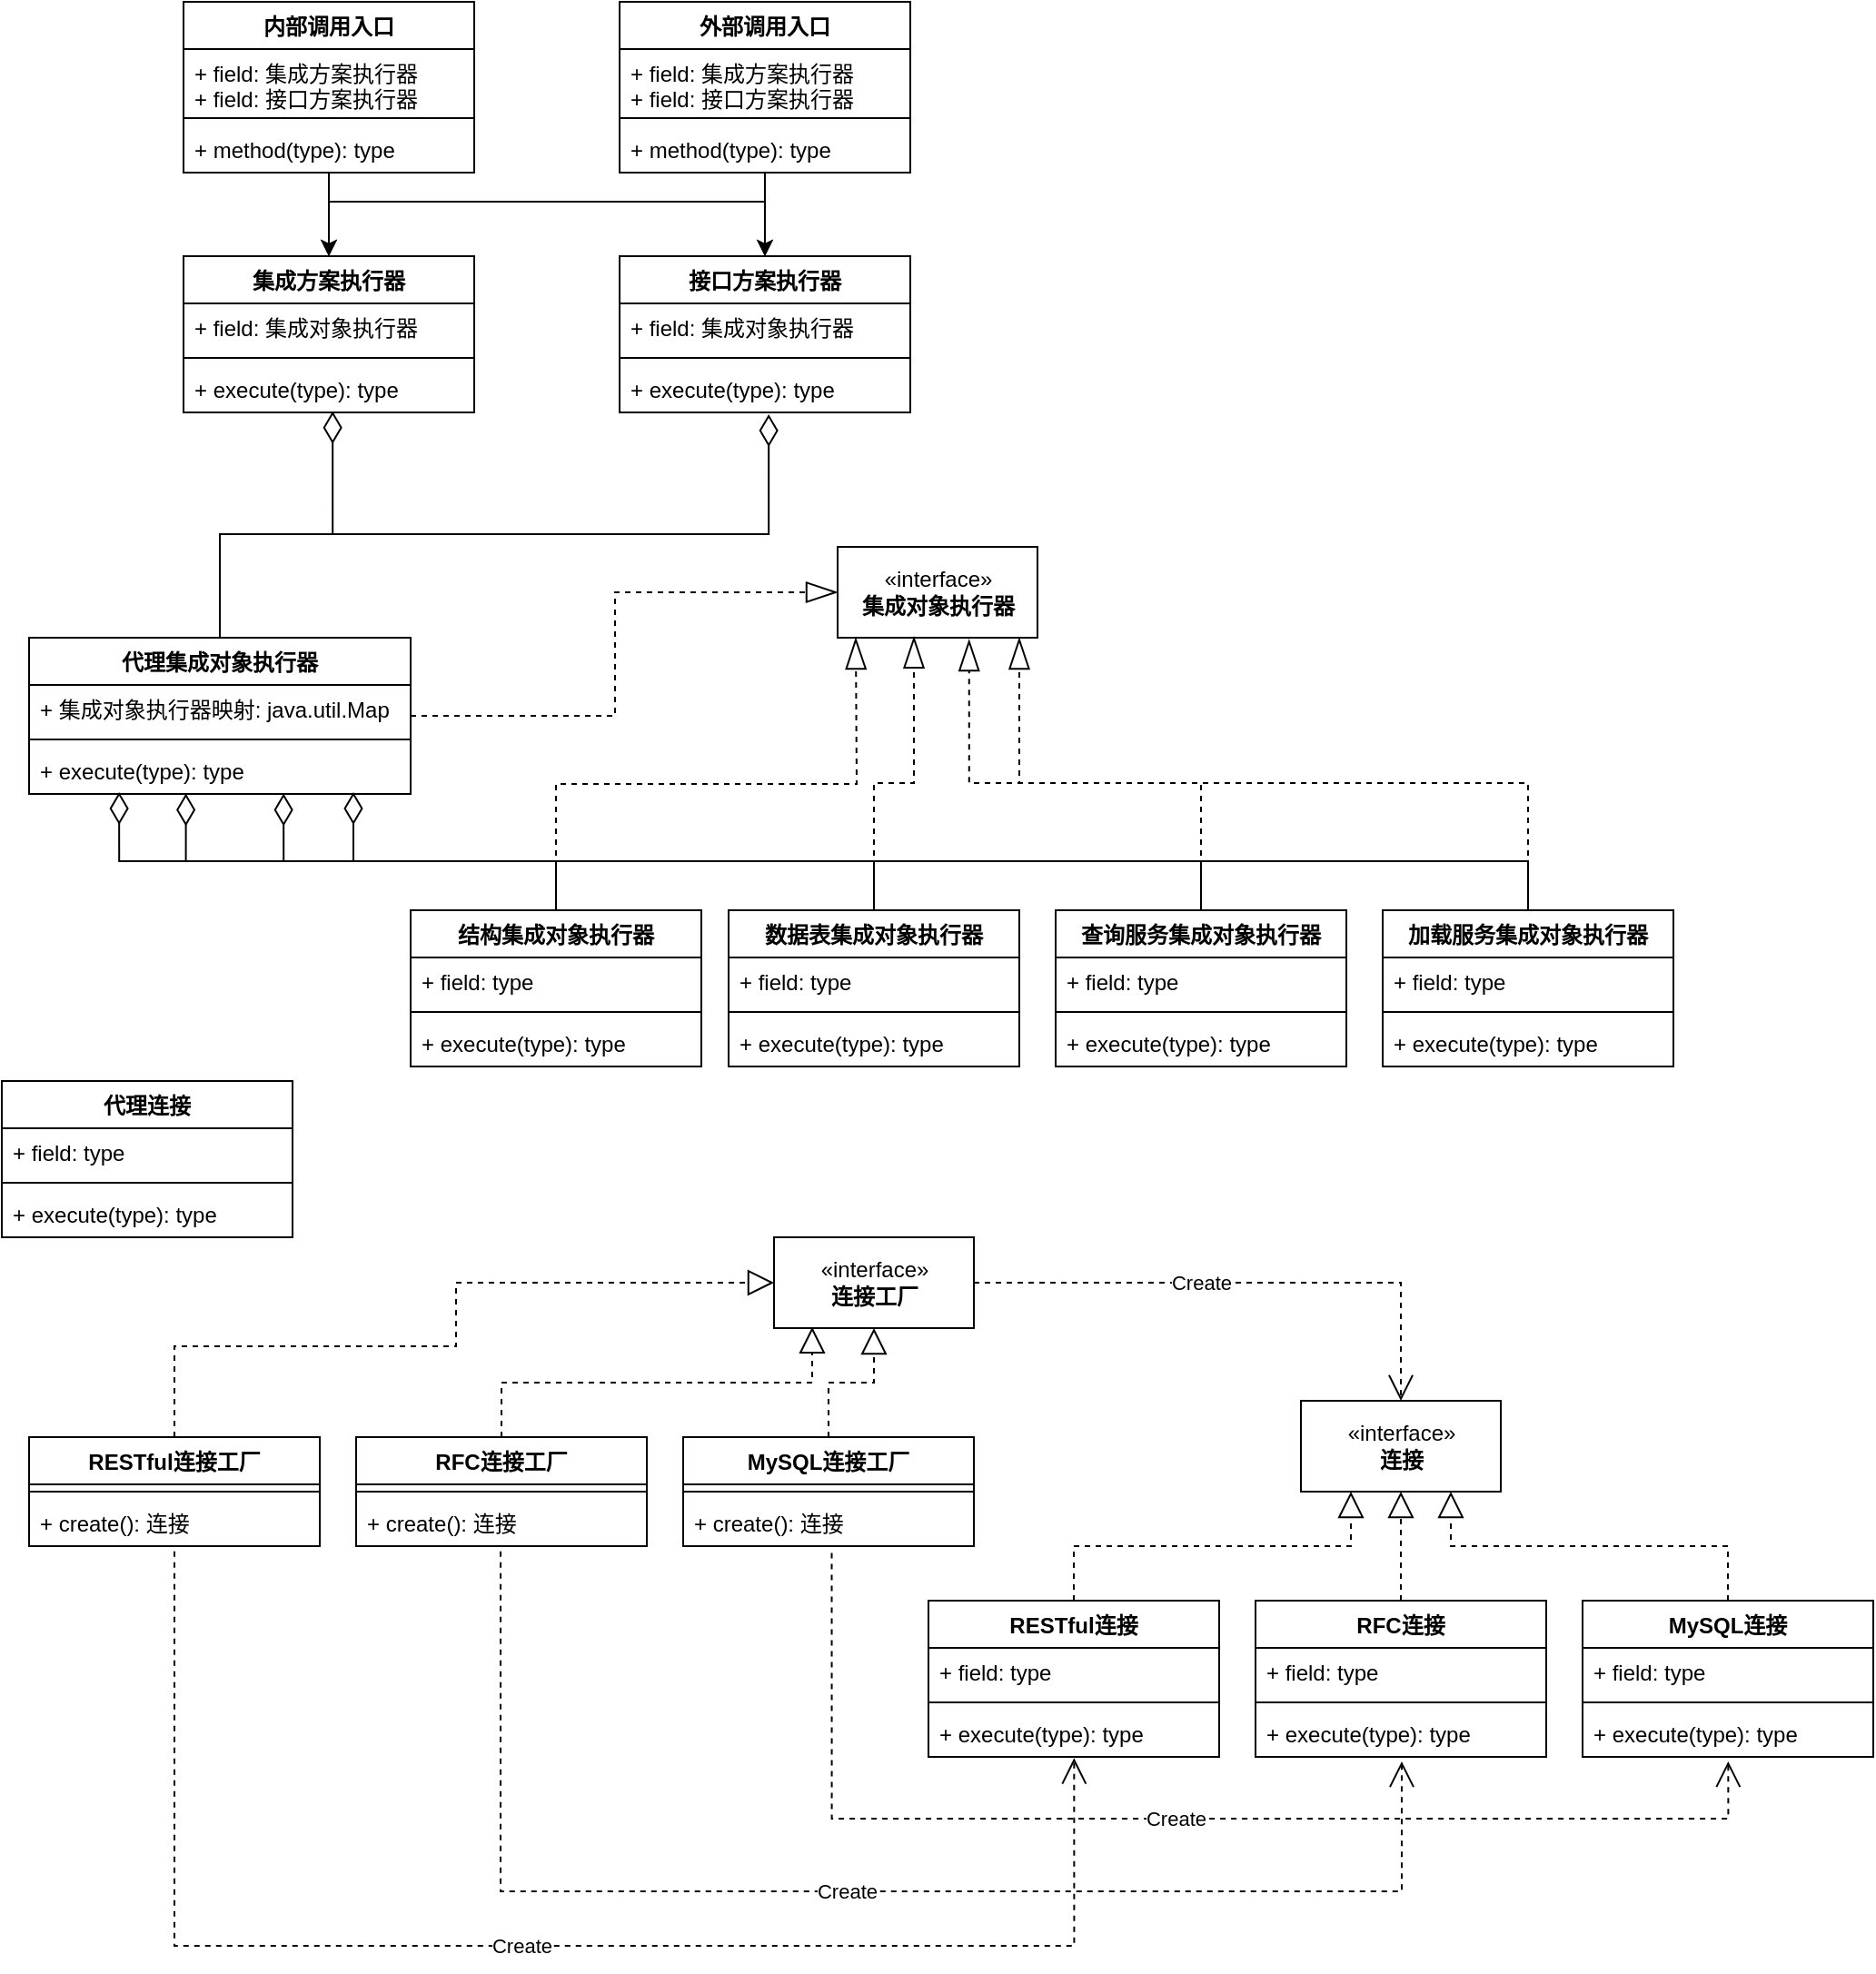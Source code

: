 <mxfile version="20.0.4" type="github">
  <diagram id="oWcdZRQ7xZrGSE6Tlrnx" name="第 1 页">
    <mxGraphModel dx="1038" dy="547" grid="1" gridSize="10" guides="1" tooltips="1" connect="1" arrows="1" fold="1" page="1" pageScale="1" pageWidth="1654" pageHeight="1169" math="0" shadow="0">
      <root>
        <mxCell id="0" />
        <mxCell id="1" parent="0" />
        <mxCell id="QDC6DLgOSGsQadJOwINI-77" style="edgeStyle=orthogonalEdgeStyle;rounded=0;orthogonalLoop=1;jettySize=auto;html=1;entryX=0.5;entryY=0;entryDx=0;entryDy=0;" edge="1" parent="1" source="QDC6DLgOSGsQadJOwINI-14" target="QDC6DLgOSGsQadJOwINI-22">
          <mxGeometry relative="1" as="geometry" />
        </mxCell>
        <mxCell id="QDC6DLgOSGsQadJOwINI-78" style="edgeStyle=orthogonalEdgeStyle;rounded=0;orthogonalLoop=1;jettySize=auto;html=1;entryX=0.5;entryY=0;entryDx=0;entryDy=0;" edge="1" parent="1" source="QDC6DLgOSGsQadJOwINI-14" target="QDC6DLgOSGsQadJOwINI-26">
          <mxGeometry relative="1" as="geometry">
            <Array as="points">
              <mxPoint x="220" y="190" />
              <mxPoint x="460" y="190" />
            </Array>
          </mxGeometry>
        </mxCell>
        <mxCell id="QDC6DLgOSGsQadJOwINI-14" value="内部调用入口" style="swimlane;fontStyle=1;align=center;verticalAlign=top;childLayout=stackLayout;horizontal=1;startSize=26;horizontalStack=0;resizeParent=1;resizeParentMax=0;resizeLast=0;collapsible=1;marginBottom=0;" vertex="1" parent="1">
          <mxGeometry x="140" y="80" width="160" height="94" as="geometry" />
        </mxCell>
        <mxCell id="QDC6DLgOSGsQadJOwINI-15" value="+ field: 集成方案执行器&#xa;+ field: 接口方案执行器" style="text;strokeColor=none;fillColor=none;align=left;verticalAlign=top;spacingLeft=4;spacingRight=4;overflow=hidden;rotatable=0;points=[[0,0.5],[1,0.5]];portConstraint=eastwest;" vertex="1" parent="QDC6DLgOSGsQadJOwINI-14">
          <mxGeometry y="26" width="160" height="34" as="geometry" />
        </mxCell>
        <mxCell id="QDC6DLgOSGsQadJOwINI-16" value="" style="line;strokeWidth=1;fillColor=none;align=left;verticalAlign=middle;spacingTop=-1;spacingLeft=3;spacingRight=3;rotatable=0;labelPosition=right;points=[];portConstraint=eastwest;" vertex="1" parent="QDC6DLgOSGsQadJOwINI-14">
          <mxGeometry y="60" width="160" height="8" as="geometry" />
        </mxCell>
        <mxCell id="QDC6DLgOSGsQadJOwINI-17" value="+ method(type): type" style="text;strokeColor=none;fillColor=none;align=left;verticalAlign=top;spacingLeft=4;spacingRight=4;overflow=hidden;rotatable=0;points=[[0,0.5],[1,0.5]];portConstraint=eastwest;" vertex="1" parent="QDC6DLgOSGsQadJOwINI-14">
          <mxGeometry y="68" width="160" height="26" as="geometry" />
        </mxCell>
        <mxCell id="QDC6DLgOSGsQadJOwINI-79" style="edgeStyle=orthogonalEdgeStyle;rounded=0;orthogonalLoop=1;jettySize=auto;html=1;entryX=0.5;entryY=0;entryDx=0;entryDy=0;" edge="1" parent="1" source="QDC6DLgOSGsQadJOwINI-18" target="QDC6DLgOSGsQadJOwINI-26">
          <mxGeometry relative="1" as="geometry" />
        </mxCell>
        <mxCell id="QDC6DLgOSGsQadJOwINI-80" style="edgeStyle=orthogonalEdgeStyle;rounded=0;orthogonalLoop=1;jettySize=auto;html=1;entryX=0.5;entryY=0;entryDx=0;entryDy=0;" edge="1" parent="1" source="QDC6DLgOSGsQadJOwINI-18" target="QDC6DLgOSGsQadJOwINI-22">
          <mxGeometry relative="1" as="geometry">
            <Array as="points">
              <mxPoint x="460" y="190" />
              <mxPoint x="220" y="190" />
            </Array>
          </mxGeometry>
        </mxCell>
        <mxCell id="QDC6DLgOSGsQadJOwINI-18" value="外部调用入口" style="swimlane;fontStyle=1;align=center;verticalAlign=top;childLayout=stackLayout;horizontal=1;startSize=26;horizontalStack=0;resizeParent=1;resizeParentMax=0;resizeLast=0;collapsible=1;marginBottom=0;" vertex="1" parent="1">
          <mxGeometry x="380" y="80" width="160" height="94" as="geometry" />
        </mxCell>
        <mxCell id="QDC6DLgOSGsQadJOwINI-19" value="+ field: 集成方案执行器&#xa;+ field: 接口方案执行器" style="text;strokeColor=none;fillColor=none;align=left;verticalAlign=top;spacingLeft=4;spacingRight=4;overflow=hidden;rotatable=0;points=[[0,0.5],[1,0.5]];portConstraint=eastwest;" vertex="1" parent="QDC6DLgOSGsQadJOwINI-18">
          <mxGeometry y="26" width="160" height="34" as="geometry" />
        </mxCell>
        <mxCell id="QDC6DLgOSGsQadJOwINI-20" value="" style="line;strokeWidth=1;fillColor=none;align=left;verticalAlign=middle;spacingTop=-1;spacingLeft=3;spacingRight=3;rotatable=0;labelPosition=right;points=[];portConstraint=eastwest;" vertex="1" parent="QDC6DLgOSGsQadJOwINI-18">
          <mxGeometry y="60" width="160" height="8" as="geometry" />
        </mxCell>
        <mxCell id="QDC6DLgOSGsQadJOwINI-21" value="+ method(type): type" style="text;strokeColor=none;fillColor=none;align=left;verticalAlign=top;spacingLeft=4;spacingRight=4;overflow=hidden;rotatable=0;points=[[0,0.5],[1,0.5]];portConstraint=eastwest;" vertex="1" parent="QDC6DLgOSGsQadJOwINI-18">
          <mxGeometry y="68" width="160" height="26" as="geometry" />
        </mxCell>
        <mxCell id="QDC6DLgOSGsQadJOwINI-22" value="集成方案执行器" style="swimlane;fontStyle=1;align=center;verticalAlign=top;childLayout=stackLayout;horizontal=1;startSize=26;horizontalStack=0;resizeParent=1;resizeParentMax=0;resizeLast=0;collapsible=1;marginBottom=0;" vertex="1" parent="1">
          <mxGeometry x="140" y="220" width="160" height="86" as="geometry" />
        </mxCell>
        <mxCell id="QDC6DLgOSGsQadJOwINI-23" value="+ field: 集成对象执行器" style="text;strokeColor=none;fillColor=none;align=left;verticalAlign=top;spacingLeft=4;spacingRight=4;overflow=hidden;rotatable=0;points=[[0,0.5],[1,0.5]];portConstraint=eastwest;" vertex="1" parent="QDC6DLgOSGsQadJOwINI-22">
          <mxGeometry y="26" width="160" height="26" as="geometry" />
        </mxCell>
        <mxCell id="QDC6DLgOSGsQadJOwINI-24" value="" style="line;strokeWidth=1;fillColor=none;align=left;verticalAlign=middle;spacingTop=-1;spacingLeft=3;spacingRight=3;rotatable=0;labelPosition=right;points=[];portConstraint=eastwest;" vertex="1" parent="QDC6DLgOSGsQadJOwINI-22">
          <mxGeometry y="52" width="160" height="8" as="geometry" />
        </mxCell>
        <mxCell id="QDC6DLgOSGsQadJOwINI-25" value="+ execute(type): type" style="text;strokeColor=none;fillColor=none;align=left;verticalAlign=top;spacingLeft=4;spacingRight=4;overflow=hidden;rotatable=0;points=[[0,0.5],[1,0.5]];portConstraint=eastwest;" vertex="1" parent="QDC6DLgOSGsQadJOwINI-22">
          <mxGeometry y="60" width="160" height="26" as="geometry" />
        </mxCell>
        <mxCell id="QDC6DLgOSGsQadJOwINI-26" value="接口方案执行器" style="swimlane;fontStyle=1;align=center;verticalAlign=top;childLayout=stackLayout;horizontal=1;startSize=26;horizontalStack=0;resizeParent=1;resizeParentMax=0;resizeLast=0;collapsible=1;marginBottom=0;" vertex="1" parent="1">
          <mxGeometry x="380" y="220" width="160" height="86" as="geometry" />
        </mxCell>
        <mxCell id="QDC6DLgOSGsQadJOwINI-27" value="+ field: 集成对象执行器" style="text;strokeColor=none;fillColor=none;align=left;verticalAlign=top;spacingLeft=4;spacingRight=4;overflow=hidden;rotatable=0;points=[[0,0.5],[1,0.5]];portConstraint=eastwest;" vertex="1" parent="QDC6DLgOSGsQadJOwINI-26">
          <mxGeometry y="26" width="160" height="26" as="geometry" />
        </mxCell>
        <mxCell id="QDC6DLgOSGsQadJOwINI-28" value="" style="line;strokeWidth=1;fillColor=none;align=left;verticalAlign=middle;spacingTop=-1;spacingLeft=3;spacingRight=3;rotatable=0;labelPosition=right;points=[];portConstraint=eastwest;" vertex="1" parent="QDC6DLgOSGsQadJOwINI-26">
          <mxGeometry y="52" width="160" height="8" as="geometry" />
        </mxCell>
        <mxCell id="QDC6DLgOSGsQadJOwINI-29" value="+ execute(type): type" style="text;strokeColor=none;fillColor=none;align=left;verticalAlign=top;spacingLeft=4;spacingRight=4;overflow=hidden;rotatable=0;points=[[0,0.5],[1,0.5]];portConstraint=eastwest;" vertex="1" parent="QDC6DLgOSGsQadJOwINI-26">
          <mxGeometry y="60" width="160" height="26" as="geometry" />
        </mxCell>
        <mxCell id="QDC6DLgOSGsQadJOwINI-121" style="edgeStyle=orthogonalEdgeStyle;rounded=0;orthogonalLoop=1;jettySize=auto;html=1;entryX=0;entryY=0.5;entryDx=0;entryDy=0;endArrow=blockThin;endFill=0;endSize=15;dashed=1;" edge="1" parent="1" source="QDC6DLgOSGsQadJOwINI-54" target="QDC6DLgOSGsQadJOwINI-81">
          <mxGeometry relative="1" as="geometry" />
        </mxCell>
        <mxCell id="QDC6DLgOSGsQadJOwINI-128" style="edgeStyle=orthogonalEdgeStyle;rounded=0;orthogonalLoop=1;jettySize=auto;html=1;entryX=0.513;entryY=1.038;entryDx=0;entryDy=0;entryPerimeter=0;endArrow=diamondThin;endFill=0;endSize=15;" edge="1" parent="1" source="QDC6DLgOSGsQadJOwINI-54" target="QDC6DLgOSGsQadJOwINI-29">
          <mxGeometry relative="1" as="geometry" />
        </mxCell>
        <mxCell id="QDC6DLgOSGsQadJOwINI-129" style="edgeStyle=orthogonalEdgeStyle;rounded=0;orthogonalLoop=1;jettySize=auto;html=1;entryX=0.513;entryY=0.977;entryDx=0;entryDy=0;entryPerimeter=0;endArrow=diamondThin;endFill=0;endSize=15;" edge="1" parent="1" source="QDC6DLgOSGsQadJOwINI-54" target="QDC6DLgOSGsQadJOwINI-25">
          <mxGeometry relative="1" as="geometry" />
        </mxCell>
        <mxCell id="QDC6DLgOSGsQadJOwINI-54" value="代理集成对象执行器" style="swimlane;fontStyle=1;align=center;verticalAlign=top;childLayout=stackLayout;horizontal=1;startSize=26;horizontalStack=0;resizeParent=1;resizeParentMax=0;resizeLast=0;collapsible=1;marginBottom=0;" vertex="1" parent="1">
          <mxGeometry x="55" y="430" width="210" height="86" as="geometry" />
        </mxCell>
        <mxCell id="QDC6DLgOSGsQadJOwINI-55" value="+ 集成对象执行器映射: java.util.Map" style="text;strokeColor=none;fillColor=none;align=left;verticalAlign=top;spacingLeft=4;spacingRight=4;overflow=hidden;rotatable=0;points=[[0,0.5],[1,0.5]];portConstraint=eastwest;" vertex="1" parent="QDC6DLgOSGsQadJOwINI-54">
          <mxGeometry y="26" width="210" height="26" as="geometry" />
        </mxCell>
        <mxCell id="QDC6DLgOSGsQadJOwINI-56" value="" style="line;strokeWidth=1;fillColor=none;align=left;verticalAlign=middle;spacingTop=-1;spacingLeft=3;spacingRight=3;rotatable=0;labelPosition=right;points=[];portConstraint=eastwest;" vertex="1" parent="QDC6DLgOSGsQadJOwINI-54">
          <mxGeometry y="52" width="210" height="8" as="geometry" />
        </mxCell>
        <mxCell id="QDC6DLgOSGsQadJOwINI-57" value="+ execute(type): type" style="text;strokeColor=none;fillColor=none;align=left;verticalAlign=top;spacingLeft=4;spacingRight=4;overflow=hidden;rotatable=0;points=[[0,0.5],[1,0.5]];portConstraint=eastwest;" vertex="1" parent="QDC6DLgOSGsQadJOwINI-54">
          <mxGeometry y="60" width="210" height="26" as="geometry" />
        </mxCell>
        <mxCell id="QDC6DLgOSGsQadJOwINI-81" value="«interface»&lt;br&gt;&lt;b&gt;集成对象执行器&lt;/b&gt;" style="html=1;" vertex="1" parent="1">
          <mxGeometry x="500" y="380" width="110" height="50" as="geometry" />
        </mxCell>
        <mxCell id="QDC6DLgOSGsQadJOwINI-116" style="edgeStyle=orthogonalEdgeStyle;rounded=0;orthogonalLoop=1;jettySize=auto;html=1;entryX=0.236;entryY=0.962;entryDx=0;entryDy=0;entryPerimeter=0;endArrow=diamondThin;endFill=0;endSize=15;" edge="1" parent="1" source="QDC6DLgOSGsQadJOwINI-82" target="QDC6DLgOSGsQadJOwINI-57">
          <mxGeometry relative="1" as="geometry" />
        </mxCell>
        <mxCell id="QDC6DLgOSGsQadJOwINI-123" style="edgeStyle=orthogonalEdgeStyle;rounded=0;orthogonalLoop=1;jettySize=auto;html=1;dashed=1;endArrow=blockThin;endFill=0;endSize=15;exitX=0.5;exitY=0;exitDx=0;exitDy=0;" edge="1" parent="1" source="QDC6DLgOSGsQadJOwINI-82">
          <mxGeometry relative="1" as="geometry">
            <mxPoint x="510" y="430" as="targetPoint" />
          </mxGeometry>
        </mxCell>
        <mxCell id="QDC6DLgOSGsQadJOwINI-82" value="结构集成对象执行器" style="swimlane;fontStyle=1;align=center;verticalAlign=top;childLayout=stackLayout;horizontal=1;startSize=26;horizontalStack=0;resizeParent=1;resizeParentMax=0;resizeLast=0;collapsible=1;marginBottom=0;" vertex="1" parent="1">
          <mxGeometry x="265" y="580" width="160" height="86" as="geometry" />
        </mxCell>
        <mxCell id="QDC6DLgOSGsQadJOwINI-83" value="+ field: type" style="text;strokeColor=none;fillColor=none;align=left;verticalAlign=top;spacingLeft=4;spacingRight=4;overflow=hidden;rotatable=0;points=[[0,0.5],[1,0.5]];portConstraint=eastwest;" vertex="1" parent="QDC6DLgOSGsQadJOwINI-82">
          <mxGeometry y="26" width="160" height="26" as="geometry" />
        </mxCell>
        <mxCell id="QDC6DLgOSGsQadJOwINI-84" value="" style="line;strokeWidth=1;fillColor=none;align=left;verticalAlign=middle;spacingTop=-1;spacingLeft=3;spacingRight=3;rotatable=0;labelPosition=right;points=[];portConstraint=eastwest;" vertex="1" parent="QDC6DLgOSGsQadJOwINI-82">
          <mxGeometry y="52" width="160" height="8" as="geometry" />
        </mxCell>
        <mxCell id="QDC6DLgOSGsQadJOwINI-85" value="+ execute(type): type" style="text;strokeColor=none;fillColor=none;align=left;verticalAlign=top;spacingLeft=4;spacingRight=4;overflow=hidden;rotatable=0;points=[[0,0.5],[1,0.5]];portConstraint=eastwest;" vertex="1" parent="QDC6DLgOSGsQadJOwINI-82">
          <mxGeometry y="60" width="160" height="26" as="geometry" />
        </mxCell>
        <mxCell id="QDC6DLgOSGsQadJOwINI-117" style="edgeStyle=orthogonalEdgeStyle;rounded=0;orthogonalLoop=1;jettySize=auto;html=1;entryX=0.411;entryY=0.992;entryDx=0;entryDy=0;entryPerimeter=0;endArrow=diamondThin;endFill=0;endSize=15;" edge="1" parent="1" source="QDC6DLgOSGsQadJOwINI-86" target="QDC6DLgOSGsQadJOwINI-57">
          <mxGeometry relative="1" as="geometry" />
        </mxCell>
        <mxCell id="QDC6DLgOSGsQadJOwINI-124" style="edgeStyle=orthogonalEdgeStyle;rounded=0;orthogonalLoop=1;jettySize=auto;html=1;dashed=1;endArrow=blockThin;endFill=0;endSize=15;entryX=0.382;entryY=0.988;entryDx=0;entryDy=0;entryPerimeter=0;" edge="1" parent="1" source="QDC6DLgOSGsQadJOwINI-86" target="QDC6DLgOSGsQadJOwINI-81">
          <mxGeometry relative="1" as="geometry">
            <mxPoint x="550" y="430" as="targetPoint" />
          </mxGeometry>
        </mxCell>
        <mxCell id="QDC6DLgOSGsQadJOwINI-86" value="数据表集成对象执行器" style="swimlane;fontStyle=1;align=center;verticalAlign=top;childLayout=stackLayout;horizontal=1;startSize=26;horizontalStack=0;resizeParent=1;resizeParentMax=0;resizeLast=0;collapsible=1;marginBottom=0;" vertex="1" parent="1">
          <mxGeometry x="440" y="580" width="160" height="86" as="geometry" />
        </mxCell>
        <mxCell id="QDC6DLgOSGsQadJOwINI-87" value="+ field: type" style="text;strokeColor=none;fillColor=none;align=left;verticalAlign=top;spacingLeft=4;spacingRight=4;overflow=hidden;rotatable=0;points=[[0,0.5],[1,0.5]];portConstraint=eastwest;" vertex="1" parent="QDC6DLgOSGsQadJOwINI-86">
          <mxGeometry y="26" width="160" height="26" as="geometry" />
        </mxCell>
        <mxCell id="QDC6DLgOSGsQadJOwINI-88" value="" style="line;strokeWidth=1;fillColor=none;align=left;verticalAlign=middle;spacingTop=-1;spacingLeft=3;spacingRight=3;rotatable=0;labelPosition=right;points=[];portConstraint=eastwest;" vertex="1" parent="QDC6DLgOSGsQadJOwINI-86">
          <mxGeometry y="52" width="160" height="8" as="geometry" />
        </mxCell>
        <mxCell id="QDC6DLgOSGsQadJOwINI-89" value="+ execute(type): type" style="text;strokeColor=none;fillColor=none;align=left;verticalAlign=top;spacingLeft=4;spacingRight=4;overflow=hidden;rotatable=0;points=[[0,0.5],[1,0.5]];portConstraint=eastwest;" vertex="1" parent="QDC6DLgOSGsQadJOwINI-86">
          <mxGeometry y="60" width="160" height="26" as="geometry" />
        </mxCell>
        <mxCell id="QDC6DLgOSGsQadJOwINI-118" style="edgeStyle=orthogonalEdgeStyle;rounded=0;orthogonalLoop=1;jettySize=auto;html=1;entryX=0.667;entryY=0.992;entryDx=0;entryDy=0;entryPerimeter=0;endArrow=diamondThin;endFill=0;endSize=15;" edge="1" parent="1" source="QDC6DLgOSGsQadJOwINI-90" target="QDC6DLgOSGsQadJOwINI-57">
          <mxGeometry relative="1" as="geometry" />
        </mxCell>
        <mxCell id="QDC6DLgOSGsQadJOwINI-125" style="edgeStyle=orthogonalEdgeStyle;rounded=0;orthogonalLoop=1;jettySize=auto;html=1;entryX=0.658;entryY=1.02;entryDx=0;entryDy=0;entryPerimeter=0;dashed=1;endArrow=blockThin;endFill=0;endSize=15;exitX=0.5;exitY=0;exitDx=0;exitDy=0;" edge="1" parent="1" source="QDC6DLgOSGsQadJOwINI-90" target="QDC6DLgOSGsQadJOwINI-81">
          <mxGeometry relative="1" as="geometry" />
        </mxCell>
        <mxCell id="QDC6DLgOSGsQadJOwINI-90" value="查询服务集成对象执行器" style="swimlane;fontStyle=1;align=center;verticalAlign=top;childLayout=stackLayout;horizontal=1;startSize=26;horizontalStack=0;resizeParent=1;resizeParentMax=0;resizeLast=0;collapsible=1;marginBottom=0;" vertex="1" parent="1">
          <mxGeometry x="620" y="580" width="160" height="86" as="geometry" />
        </mxCell>
        <mxCell id="QDC6DLgOSGsQadJOwINI-91" value="+ field: type" style="text;strokeColor=none;fillColor=none;align=left;verticalAlign=top;spacingLeft=4;spacingRight=4;overflow=hidden;rotatable=0;points=[[0,0.5],[1,0.5]];portConstraint=eastwest;" vertex="1" parent="QDC6DLgOSGsQadJOwINI-90">
          <mxGeometry y="26" width="160" height="26" as="geometry" />
        </mxCell>
        <mxCell id="QDC6DLgOSGsQadJOwINI-92" value="" style="line;strokeWidth=1;fillColor=none;align=left;verticalAlign=middle;spacingTop=-1;spacingLeft=3;spacingRight=3;rotatable=0;labelPosition=right;points=[];portConstraint=eastwest;" vertex="1" parent="QDC6DLgOSGsQadJOwINI-90">
          <mxGeometry y="52" width="160" height="8" as="geometry" />
        </mxCell>
        <mxCell id="QDC6DLgOSGsQadJOwINI-93" value="+ execute(type): type" style="text;strokeColor=none;fillColor=none;align=left;verticalAlign=top;spacingLeft=4;spacingRight=4;overflow=hidden;rotatable=0;points=[[0,0.5],[1,0.5]];portConstraint=eastwest;" vertex="1" parent="QDC6DLgOSGsQadJOwINI-90">
          <mxGeometry y="60" width="160" height="26" as="geometry" />
        </mxCell>
        <mxCell id="QDC6DLgOSGsQadJOwINI-119" style="edgeStyle=orthogonalEdgeStyle;rounded=0;orthogonalLoop=1;jettySize=auto;html=1;entryX=0.85;entryY=0.962;entryDx=0;entryDy=0;entryPerimeter=0;endArrow=diamondThin;endFill=0;endSize=15;" edge="1" parent="1" source="QDC6DLgOSGsQadJOwINI-94" target="QDC6DLgOSGsQadJOwINI-57">
          <mxGeometry relative="1" as="geometry" />
        </mxCell>
        <mxCell id="QDC6DLgOSGsQadJOwINI-126" style="edgeStyle=orthogonalEdgeStyle;rounded=0;orthogonalLoop=1;jettySize=auto;html=1;entryX=0.909;entryY=1;entryDx=0;entryDy=0;entryPerimeter=0;dashed=1;endArrow=blockThin;endFill=0;endSize=15;exitX=0.5;exitY=0;exitDx=0;exitDy=0;" edge="1" parent="1" source="QDC6DLgOSGsQadJOwINI-94" target="QDC6DLgOSGsQadJOwINI-81">
          <mxGeometry relative="1" as="geometry" />
        </mxCell>
        <mxCell id="QDC6DLgOSGsQadJOwINI-94" value="加载服务集成对象执行器" style="swimlane;fontStyle=1;align=center;verticalAlign=top;childLayout=stackLayout;horizontal=1;startSize=26;horizontalStack=0;resizeParent=1;resizeParentMax=0;resizeLast=0;collapsible=1;marginBottom=0;" vertex="1" parent="1">
          <mxGeometry x="800" y="580" width="160" height="86" as="geometry" />
        </mxCell>
        <mxCell id="QDC6DLgOSGsQadJOwINI-95" value="+ field: type" style="text;strokeColor=none;fillColor=none;align=left;verticalAlign=top;spacingLeft=4;spacingRight=4;overflow=hidden;rotatable=0;points=[[0,0.5],[1,0.5]];portConstraint=eastwest;" vertex="1" parent="QDC6DLgOSGsQadJOwINI-94">
          <mxGeometry y="26" width="160" height="26" as="geometry" />
        </mxCell>
        <mxCell id="QDC6DLgOSGsQadJOwINI-96" value="" style="line;strokeWidth=1;fillColor=none;align=left;verticalAlign=middle;spacingTop=-1;spacingLeft=3;spacingRight=3;rotatable=0;labelPosition=right;points=[];portConstraint=eastwest;" vertex="1" parent="QDC6DLgOSGsQadJOwINI-94">
          <mxGeometry y="52" width="160" height="8" as="geometry" />
        </mxCell>
        <mxCell id="QDC6DLgOSGsQadJOwINI-97" value="+ execute(type): type" style="text;strokeColor=none;fillColor=none;align=left;verticalAlign=top;spacingLeft=4;spacingRight=4;overflow=hidden;rotatable=0;points=[[0,0.5],[1,0.5]];portConstraint=eastwest;" vertex="1" parent="QDC6DLgOSGsQadJOwINI-94">
          <mxGeometry y="60" width="160" height="26" as="geometry" />
        </mxCell>
        <mxCell id="QDC6DLgOSGsQadJOwINI-131" value="«interface»&lt;br&gt;&lt;b&gt;连接工厂&lt;/b&gt;" style="html=1;" vertex="1" parent="1">
          <mxGeometry x="465" y="760" width="110" height="50" as="geometry" />
        </mxCell>
        <mxCell id="QDC6DLgOSGsQadJOwINI-132" value="«interface»&lt;br&gt;&lt;b&gt;连接&lt;/b&gt;" style="html=1;" vertex="1" parent="1">
          <mxGeometry x="755" y="850" width="110" height="50" as="geometry" />
        </mxCell>
        <mxCell id="QDC6DLgOSGsQadJOwINI-134" value="Create" style="endArrow=open;endSize=12;dashed=1;html=1;rounded=0;exitX=1;exitY=0.5;exitDx=0;exitDy=0;entryX=0.5;entryY=0;entryDx=0;entryDy=0;edgeStyle=orthogonalEdgeStyle;" edge="1" parent="1" source="QDC6DLgOSGsQadJOwINI-131" target="QDC6DLgOSGsQadJOwINI-132">
          <mxGeometry x="-0.167" width="160" relative="1" as="geometry">
            <mxPoint x="520" y="890" as="sourcePoint" />
            <mxPoint x="680" y="890" as="targetPoint" />
            <Array as="points">
              <mxPoint x="810" y="785" />
            </Array>
            <mxPoint as="offset" />
          </mxGeometry>
        </mxCell>
        <mxCell id="QDC6DLgOSGsQadJOwINI-135" value="RESTful连接工厂" style="swimlane;fontStyle=1;align=center;verticalAlign=top;childLayout=stackLayout;horizontal=1;startSize=26;horizontalStack=0;resizeParent=1;resizeParentMax=0;resizeLast=0;collapsible=1;marginBottom=0;" vertex="1" parent="1">
          <mxGeometry x="55" y="870" width="160" height="60" as="geometry" />
        </mxCell>
        <mxCell id="QDC6DLgOSGsQadJOwINI-137" value="" style="line;strokeWidth=1;fillColor=none;align=left;verticalAlign=middle;spacingTop=-1;spacingLeft=3;spacingRight=3;rotatable=0;labelPosition=right;points=[];portConstraint=eastwest;" vertex="1" parent="QDC6DLgOSGsQadJOwINI-135">
          <mxGeometry y="26" width="160" height="8" as="geometry" />
        </mxCell>
        <mxCell id="QDC6DLgOSGsQadJOwINI-138" value="+ create(): 连接" style="text;strokeColor=none;fillColor=none;align=left;verticalAlign=top;spacingLeft=4;spacingRight=4;overflow=hidden;rotatable=0;points=[[0,0.5],[1,0.5]];portConstraint=eastwest;" vertex="1" parent="QDC6DLgOSGsQadJOwINI-135">
          <mxGeometry y="34" width="160" height="26" as="geometry" />
        </mxCell>
        <mxCell id="QDC6DLgOSGsQadJOwINI-139" value="RFC连接工厂" style="swimlane;fontStyle=1;align=center;verticalAlign=top;childLayout=stackLayout;horizontal=1;startSize=26;horizontalStack=0;resizeParent=1;resizeParentMax=0;resizeLast=0;collapsible=1;marginBottom=0;" vertex="1" parent="1">
          <mxGeometry x="235" y="870" width="160" height="60" as="geometry" />
        </mxCell>
        <mxCell id="QDC6DLgOSGsQadJOwINI-140" value="" style="line;strokeWidth=1;fillColor=none;align=left;verticalAlign=middle;spacingTop=-1;spacingLeft=3;spacingRight=3;rotatable=0;labelPosition=right;points=[];portConstraint=eastwest;" vertex="1" parent="QDC6DLgOSGsQadJOwINI-139">
          <mxGeometry y="26" width="160" height="8" as="geometry" />
        </mxCell>
        <mxCell id="QDC6DLgOSGsQadJOwINI-141" value="+ create(): 连接" style="text;strokeColor=none;fillColor=none;align=left;verticalAlign=top;spacingLeft=4;spacingRight=4;overflow=hidden;rotatable=0;points=[[0,0.5],[1,0.5]];portConstraint=eastwest;" vertex="1" parent="QDC6DLgOSGsQadJOwINI-139">
          <mxGeometry y="34" width="160" height="26" as="geometry" />
        </mxCell>
        <mxCell id="QDC6DLgOSGsQadJOwINI-142" value="MySQL连接工厂" style="swimlane;fontStyle=1;align=center;verticalAlign=top;childLayout=stackLayout;horizontal=1;startSize=26;horizontalStack=0;resizeParent=1;resizeParentMax=0;resizeLast=0;collapsible=1;marginBottom=0;" vertex="1" parent="1">
          <mxGeometry x="415" y="870" width="160" height="60" as="geometry" />
        </mxCell>
        <mxCell id="QDC6DLgOSGsQadJOwINI-143" value="" style="line;strokeWidth=1;fillColor=none;align=left;verticalAlign=middle;spacingTop=-1;spacingLeft=3;spacingRight=3;rotatable=0;labelPosition=right;points=[];portConstraint=eastwest;" vertex="1" parent="QDC6DLgOSGsQadJOwINI-142">
          <mxGeometry y="26" width="160" height="8" as="geometry" />
        </mxCell>
        <mxCell id="QDC6DLgOSGsQadJOwINI-144" value="+ create(): 连接" style="text;strokeColor=none;fillColor=none;align=left;verticalAlign=top;spacingLeft=4;spacingRight=4;overflow=hidden;rotatable=0;points=[[0,0.5],[1,0.5]];portConstraint=eastwest;" vertex="1" parent="QDC6DLgOSGsQadJOwINI-142">
          <mxGeometry y="34" width="160" height="26" as="geometry" />
        </mxCell>
        <mxCell id="QDC6DLgOSGsQadJOwINI-145" value="RESTful连接" style="swimlane;fontStyle=1;align=center;verticalAlign=top;childLayout=stackLayout;horizontal=1;startSize=26;horizontalStack=0;resizeParent=1;resizeParentMax=0;resizeLast=0;collapsible=1;marginBottom=0;" vertex="1" parent="1">
          <mxGeometry x="550" y="960" width="160" height="86" as="geometry" />
        </mxCell>
        <mxCell id="QDC6DLgOSGsQadJOwINI-146" value="+ field: type" style="text;strokeColor=none;fillColor=none;align=left;verticalAlign=top;spacingLeft=4;spacingRight=4;overflow=hidden;rotatable=0;points=[[0,0.5],[1,0.5]];portConstraint=eastwest;" vertex="1" parent="QDC6DLgOSGsQadJOwINI-145">
          <mxGeometry y="26" width="160" height="26" as="geometry" />
        </mxCell>
        <mxCell id="QDC6DLgOSGsQadJOwINI-147" value="" style="line;strokeWidth=1;fillColor=none;align=left;verticalAlign=middle;spacingTop=-1;spacingLeft=3;spacingRight=3;rotatable=0;labelPosition=right;points=[];portConstraint=eastwest;" vertex="1" parent="QDC6DLgOSGsQadJOwINI-145">
          <mxGeometry y="52" width="160" height="8" as="geometry" />
        </mxCell>
        <mxCell id="QDC6DLgOSGsQadJOwINI-148" value="+ execute(type): type" style="text;strokeColor=none;fillColor=none;align=left;verticalAlign=top;spacingLeft=4;spacingRight=4;overflow=hidden;rotatable=0;points=[[0,0.5],[1,0.5]];portConstraint=eastwest;" vertex="1" parent="QDC6DLgOSGsQadJOwINI-145">
          <mxGeometry y="60" width="160" height="26" as="geometry" />
        </mxCell>
        <mxCell id="QDC6DLgOSGsQadJOwINI-149" value="RFC连接" style="swimlane;fontStyle=1;align=center;verticalAlign=top;childLayout=stackLayout;horizontal=1;startSize=26;horizontalStack=0;resizeParent=1;resizeParentMax=0;resizeLast=0;collapsible=1;marginBottom=0;" vertex="1" parent="1">
          <mxGeometry x="730" y="960" width="160" height="86" as="geometry" />
        </mxCell>
        <mxCell id="QDC6DLgOSGsQadJOwINI-150" value="+ field: type" style="text;strokeColor=none;fillColor=none;align=left;verticalAlign=top;spacingLeft=4;spacingRight=4;overflow=hidden;rotatable=0;points=[[0,0.5],[1,0.5]];portConstraint=eastwest;" vertex="1" parent="QDC6DLgOSGsQadJOwINI-149">
          <mxGeometry y="26" width="160" height="26" as="geometry" />
        </mxCell>
        <mxCell id="QDC6DLgOSGsQadJOwINI-151" value="" style="line;strokeWidth=1;fillColor=none;align=left;verticalAlign=middle;spacingTop=-1;spacingLeft=3;spacingRight=3;rotatable=0;labelPosition=right;points=[];portConstraint=eastwest;" vertex="1" parent="QDC6DLgOSGsQadJOwINI-149">
          <mxGeometry y="52" width="160" height="8" as="geometry" />
        </mxCell>
        <mxCell id="QDC6DLgOSGsQadJOwINI-152" value="+ execute(type): type" style="text;strokeColor=none;fillColor=none;align=left;verticalAlign=top;spacingLeft=4;spacingRight=4;overflow=hidden;rotatable=0;points=[[0,0.5],[1,0.5]];portConstraint=eastwest;" vertex="1" parent="QDC6DLgOSGsQadJOwINI-149">
          <mxGeometry y="60" width="160" height="26" as="geometry" />
        </mxCell>
        <mxCell id="QDC6DLgOSGsQadJOwINI-153" value="MySQL连接" style="swimlane;fontStyle=1;align=center;verticalAlign=top;childLayout=stackLayout;horizontal=1;startSize=26;horizontalStack=0;resizeParent=1;resizeParentMax=0;resizeLast=0;collapsible=1;marginBottom=0;" vertex="1" parent="1">
          <mxGeometry x="910" y="960" width="160" height="86" as="geometry" />
        </mxCell>
        <mxCell id="QDC6DLgOSGsQadJOwINI-154" value="+ field: type" style="text;strokeColor=none;fillColor=none;align=left;verticalAlign=top;spacingLeft=4;spacingRight=4;overflow=hidden;rotatable=0;points=[[0,0.5],[1,0.5]];portConstraint=eastwest;" vertex="1" parent="QDC6DLgOSGsQadJOwINI-153">
          <mxGeometry y="26" width="160" height="26" as="geometry" />
        </mxCell>
        <mxCell id="QDC6DLgOSGsQadJOwINI-155" value="" style="line;strokeWidth=1;fillColor=none;align=left;verticalAlign=middle;spacingTop=-1;spacingLeft=3;spacingRight=3;rotatable=0;labelPosition=right;points=[];portConstraint=eastwest;" vertex="1" parent="QDC6DLgOSGsQadJOwINI-153">
          <mxGeometry y="52" width="160" height="8" as="geometry" />
        </mxCell>
        <mxCell id="QDC6DLgOSGsQadJOwINI-156" value="+ execute(type): type" style="text;strokeColor=none;fillColor=none;align=left;verticalAlign=top;spacingLeft=4;spacingRight=4;overflow=hidden;rotatable=0;points=[[0,0.5],[1,0.5]];portConstraint=eastwest;" vertex="1" parent="QDC6DLgOSGsQadJOwINI-153">
          <mxGeometry y="60" width="160" height="26" as="geometry" />
        </mxCell>
        <mxCell id="QDC6DLgOSGsQadJOwINI-158" value="" style="endArrow=block;dashed=1;endFill=0;endSize=12;html=1;rounded=0;exitX=0.5;exitY=0;exitDx=0;exitDy=0;entryX=0;entryY=0.5;entryDx=0;entryDy=0;edgeStyle=orthogonalEdgeStyle;" edge="1" parent="1" source="QDC6DLgOSGsQadJOwINI-135" target="QDC6DLgOSGsQadJOwINI-131">
          <mxGeometry width="160" relative="1" as="geometry">
            <mxPoint x="190" y="810" as="sourcePoint" />
            <mxPoint x="350" y="810" as="targetPoint" />
            <Array as="points">
              <mxPoint x="135" y="820" />
              <mxPoint x="290" y="820" />
              <mxPoint x="290" y="785" />
            </Array>
          </mxGeometry>
        </mxCell>
        <mxCell id="QDC6DLgOSGsQadJOwINI-159" value="" style="endArrow=block;dashed=1;endFill=0;endSize=12;html=1;rounded=0;exitX=0.5;exitY=0;exitDx=0;exitDy=0;entryX=0.191;entryY=0.988;entryDx=0;entryDy=0;edgeStyle=orthogonalEdgeStyle;entryPerimeter=0;" edge="1" parent="1" source="QDC6DLgOSGsQadJOwINI-139" target="QDC6DLgOSGsQadJOwINI-131">
          <mxGeometry width="160" relative="1" as="geometry">
            <mxPoint x="210" y="1030" as="sourcePoint" />
            <mxPoint x="370" y="1030" as="targetPoint" />
          </mxGeometry>
        </mxCell>
        <mxCell id="QDC6DLgOSGsQadJOwINI-160" value="" style="endArrow=block;dashed=1;endFill=0;endSize=12;html=1;rounded=0;exitX=0.5;exitY=0;exitDx=0;exitDy=0;edgeStyle=orthogonalEdgeStyle;entryX=0.5;entryY=1;entryDx=0;entryDy=0;" edge="1" parent="1" source="QDC6DLgOSGsQadJOwINI-142" target="QDC6DLgOSGsQadJOwINI-131">
          <mxGeometry width="160" relative="1" as="geometry">
            <mxPoint x="330" y="1010" as="sourcePoint" />
            <mxPoint x="620" y="840" as="targetPoint" />
          </mxGeometry>
        </mxCell>
        <mxCell id="QDC6DLgOSGsQadJOwINI-161" value="" style="endArrow=block;dashed=1;endFill=0;endSize=12;html=1;rounded=0;exitX=0.5;exitY=0;exitDx=0;exitDy=0;entryX=0.25;entryY=1;entryDx=0;entryDy=0;edgeStyle=orthogonalEdgeStyle;" edge="1" parent="1" source="QDC6DLgOSGsQadJOwINI-145" target="QDC6DLgOSGsQadJOwINI-132">
          <mxGeometry width="160" relative="1" as="geometry">
            <mxPoint x="400" y="1110" as="sourcePoint" />
            <mxPoint x="560" y="1110" as="targetPoint" />
          </mxGeometry>
        </mxCell>
        <mxCell id="QDC6DLgOSGsQadJOwINI-162" value="" style="endArrow=block;dashed=1;endFill=0;endSize=12;html=1;rounded=0;exitX=0.5;exitY=0;exitDx=0;exitDy=0;entryX=0.5;entryY=1;entryDx=0;entryDy=0;edgeStyle=orthogonalEdgeStyle;" edge="1" parent="1" source="QDC6DLgOSGsQadJOwINI-149" target="QDC6DLgOSGsQadJOwINI-132">
          <mxGeometry width="160" relative="1" as="geometry">
            <mxPoint x="330" y="1130" as="sourcePoint" />
            <mxPoint x="490" y="1130" as="targetPoint" />
          </mxGeometry>
        </mxCell>
        <mxCell id="QDC6DLgOSGsQadJOwINI-163" value="" style="endArrow=block;dashed=1;endFill=0;endSize=12;html=1;rounded=0;exitX=0.5;exitY=0;exitDx=0;exitDy=0;entryX=0.75;entryY=1;entryDx=0;entryDy=0;edgeStyle=orthogonalEdgeStyle;" edge="1" parent="1" source="QDC6DLgOSGsQadJOwINI-153" target="QDC6DLgOSGsQadJOwINI-132">
          <mxGeometry width="160" relative="1" as="geometry">
            <mxPoint x="880" y="890" as="sourcePoint" />
            <mxPoint x="1040" y="890" as="targetPoint" />
          </mxGeometry>
        </mxCell>
        <mxCell id="QDC6DLgOSGsQadJOwINI-170" value="Create" style="endArrow=open;endSize=12;dashed=1;html=1;rounded=0;exitX=0.511;exitY=1.145;exitDx=0;exitDy=0;exitPerimeter=0;entryX=0.501;entryY=1.094;entryDx=0;entryDy=0;entryPerimeter=0;edgeStyle=orthogonalEdgeStyle;" edge="1" parent="1" source="QDC6DLgOSGsQadJOwINI-144" target="QDC6DLgOSGsQadJOwINI-156">
          <mxGeometry width="160" relative="1" as="geometry">
            <mxPoint x="230" y="1100" as="sourcePoint" />
            <mxPoint x="410" y="1140" as="targetPoint" />
            <Array as="points">
              <mxPoint x="497" y="1080" />
              <mxPoint x="990" y="1080" />
            </Array>
          </mxGeometry>
        </mxCell>
        <mxCell id="QDC6DLgOSGsQadJOwINI-171" value="Create" style="endArrow=open;endSize=12;dashed=1;html=1;rounded=0;exitX=0.497;exitY=1.111;exitDx=0;exitDy=0;exitPerimeter=0;entryX=0.503;entryY=1.094;entryDx=0;entryDy=0;entryPerimeter=0;edgeStyle=orthogonalEdgeStyle;" edge="1" parent="1" source="QDC6DLgOSGsQadJOwINI-141" target="QDC6DLgOSGsQadJOwINI-152">
          <mxGeometry width="160" relative="1" as="geometry">
            <mxPoint x="280" y="980" as="sourcePoint" />
            <mxPoint x="340" y="1090" as="targetPoint" />
            <Array as="points">
              <mxPoint x="315" y="1120" />
              <mxPoint x="811" y="1120" />
            </Array>
          </mxGeometry>
        </mxCell>
        <mxCell id="QDC6DLgOSGsQadJOwINI-172" value="Create" style="endArrow=open;endSize=12;dashed=1;html=1;rounded=0;exitX=0.5;exitY=1.111;exitDx=0;exitDy=0;exitPerimeter=0;entryX=0.501;entryY=1.026;entryDx=0;entryDy=0;entryPerimeter=0;edgeStyle=orthogonalEdgeStyle;" edge="1" parent="1" source="QDC6DLgOSGsQadJOwINI-138" target="QDC6DLgOSGsQadJOwINI-148">
          <mxGeometry width="160" relative="1" as="geometry">
            <mxPoint x="60" y="1040" as="sourcePoint" />
            <mxPoint x="220" y="1040" as="targetPoint" />
            <Array as="points">
              <mxPoint x="135" y="1150" />
              <mxPoint x="630" y="1150" />
            </Array>
          </mxGeometry>
        </mxCell>
        <mxCell id="QDC6DLgOSGsQadJOwINI-174" value="代理连接" style="swimlane;fontStyle=1;align=center;verticalAlign=top;childLayout=stackLayout;horizontal=1;startSize=26;horizontalStack=0;resizeParent=1;resizeParentMax=0;resizeLast=0;collapsible=1;marginBottom=0;" vertex="1" parent="1">
          <mxGeometry x="40" y="674" width="160" height="86" as="geometry" />
        </mxCell>
        <mxCell id="QDC6DLgOSGsQadJOwINI-175" value="+ field: type" style="text;strokeColor=none;fillColor=none;align=left;verticalAlign=top;spacingLeft=4;spacingRight=4;overflow=hidden;rotatable=0;points=[[0,0.5],[1,0.5]];portConstraint=eastwest;" vertex="1" parent="QDC6DLgOSGsQadJOwINI-174">
          <mxGeometry y="26" width="160" height="26" as="geometry" />
        </mxCell>
        <mxCell id="QDC6DLgOSGsQadJOwINI-176" value="" style="line;strokeWidth=1;fillColor=none;align=left;verticalAlign=middle;spacingTop=-1;spacingLeft=3;spacingRight=3;rotatable=0;labelPosition=right;points=[];portConstraint=eastwest;" vertex="1" parent="QDC6DLgOSGsQadJOwINI-174">
          <mxGeometry y="52" width="160" height="8" as="geometry" />
        </mxCell>
        <mxCell id="QDC6DLgOSGsQadJOwINI-177" value="+ execute(type): type" style="text;strokeColor=none;fillColor=none;align=left;verticalAlign=top;spacingLeft=4;spacingRight=4;overflow=hidden;rotatable=0;points=[[0,0.5],[1,0.5]];portConstraint=eastwest;" vertex="1" parent="QDC6DLgOSGsQadJOwINI-174">
          <mxGeometry y="60" width="160" height="26" as="geometry" />
        </mxCell>
      </root>
    </mxGraphModel>
  </diagram>
</mxfile>
